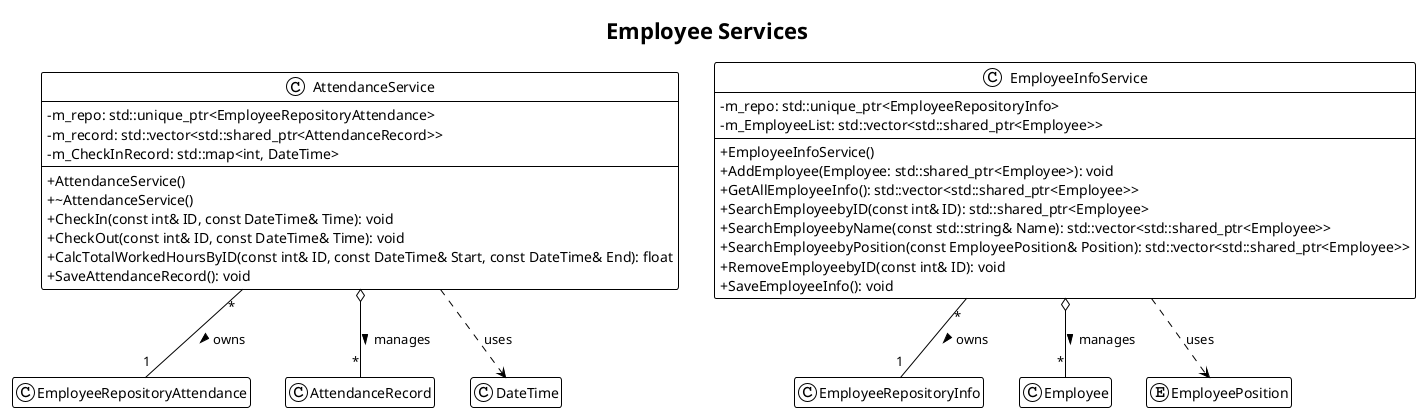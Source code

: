 @startuml
!theme plain
skinparam classAttributeIconSize 0
hide empty members
title Employee Services

' --- Forward declarations for dependencies ---
class EmployeeRepositoryAttendance
class AttendanceRecord
class EmployeeRepositoryInfo
class Employee
enum EmployeePosition
class DateTime

' --- Attendance Service ---
class AttendanceService {
  - m_repo: std::unique_ptr<EmployeeRepositoryAttendance>
  - m_record: std::vector<std::shared_ptr<AttendanceRecord>>
  - m_CheckInRecord: std::map<int, DateTime>
  --
  + AttendanceService()
  + ~AttendanceService()
  + CheckIn(const int& ID, const DateTime& Time): void
  + CheckOut(const int& ID, const DateTime& Time): void
  + CalcTotalWorkedHoursByID(const int& ID, const DateTime& Start, const DateTime& End): float
  + SaveAttendanceRecord(): void
}

' --- Employee Info Service ---
class EmployeeInfoService {
  - m_repo: std::unique_ptr<EmployeeRepositoryInfo>
  - m_EmployeeList: std::vector<std::shared_ptr<Employee>>
  --
  + EmployeeInfoService()
  + AddEmployee(Employee: std::shared_ptr<Employee>): void
  + GetAllEmployeeInfo(): std::vector<std::shared_ptr<Employee>>
  + SearchEmployeebyID(const int& ID): std::shared_ptr<Employee>
  + SearchEmployeebyName(const std::string& Name): std::vector<std::shared_ptr<Employee>>
  + SearchEmployeebyPosition(const EmployeePosition& Position): std::vector<std::shared_ptr<Employee>>
  + RemoveEmployeebyID(const int& ID): void
  + SaveEmployeeInfo(): void
}


' --- Relationships for AttendanceService ---
' Composition: owns its repository
AttendanceService "*"-- "1" EmployeeRepositoryAttendance : owns >
' Aggregation: manages a collection of records
AttendanceService o-- "*" AttendanceRecord : manages >
' Dependency: uses DateTime for records
AttendanceService ..> DateTime : uses

' --- Relationships for EmployeeInfoService ---
' Composition: owns its repository
EmployeeInfoService "*"-- "1" EmployeeRepositoryInfo : owns >
' Aggregation: manages a list of employees
EmployeeInfoService o-- "*" Employee : manages >
' Dependency: uses EmployeePosition for searching
EmployeeInfoService ..> EmployeePosition : uses

@enduml